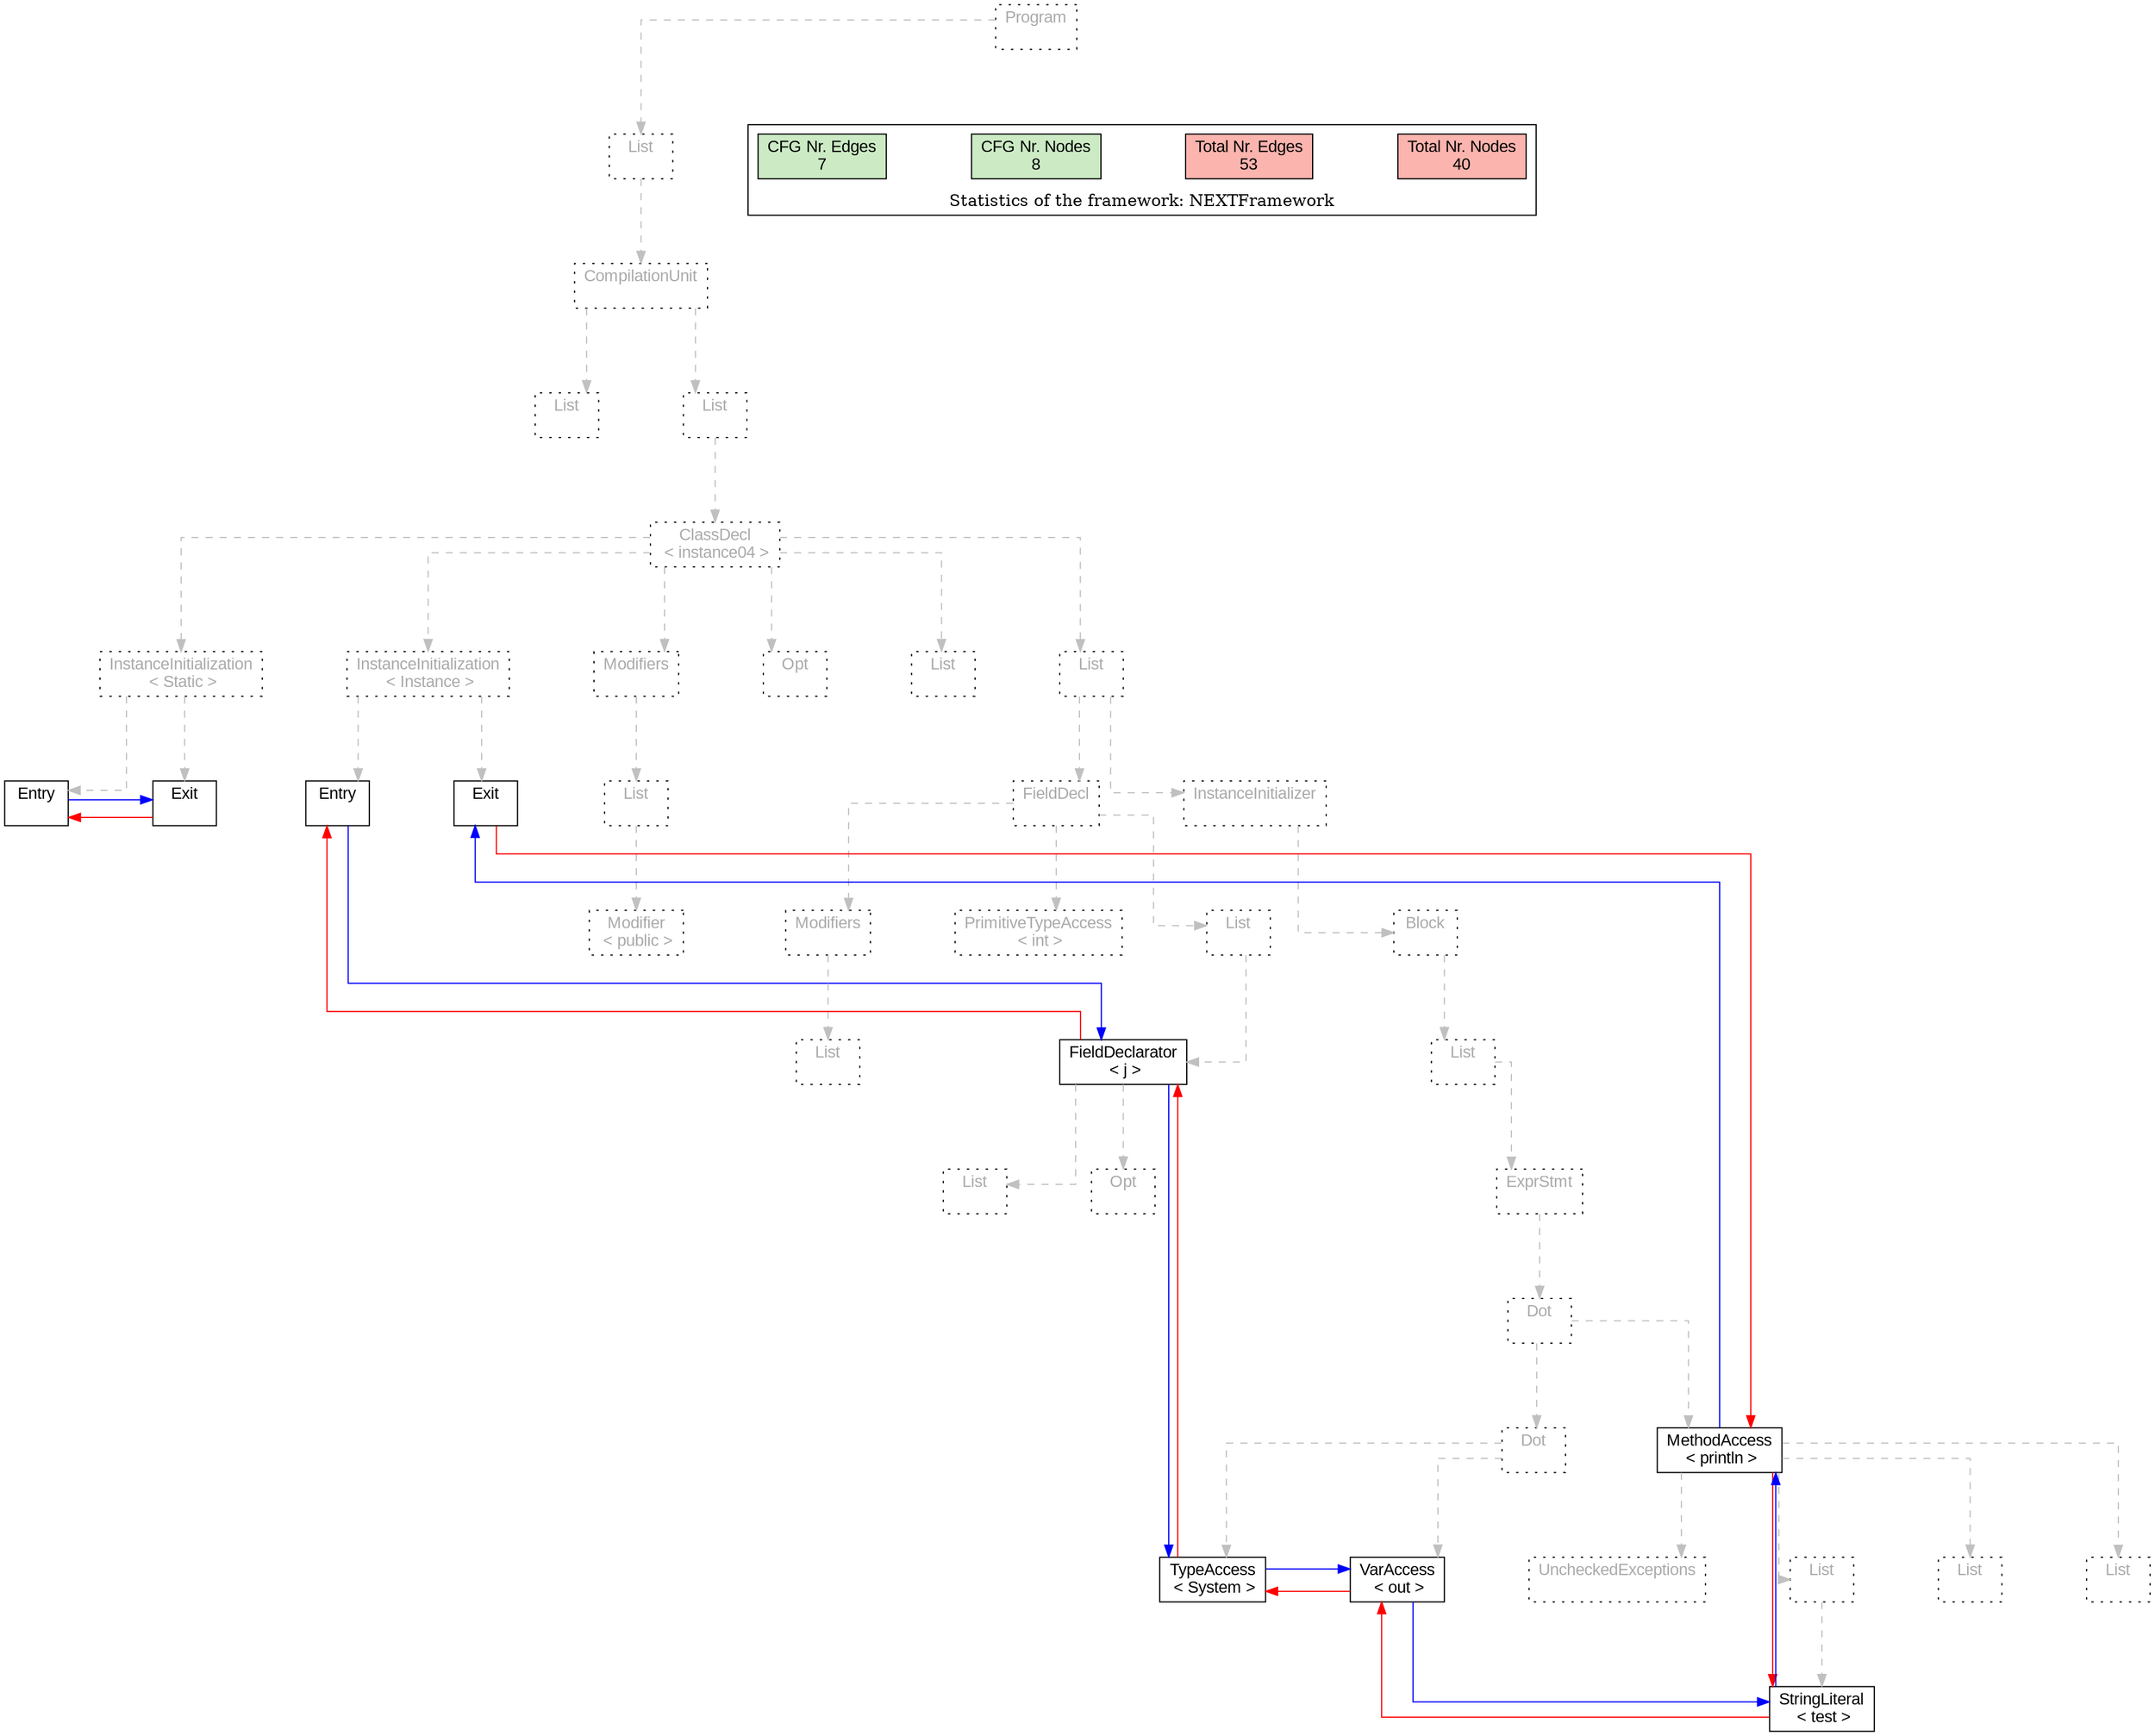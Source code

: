 digraph G {
graph [splines=ortho, nodesep="1", ranksep="1"]
node [shape=rect, fontname=Arial];
{ rank = same; "Program[0]"}
{ rank = same; "List[1]"}
{ rank = same; "CompilationUnit[2]"}
{ rank = same; "List[3]"; "List[4]"}
{ rank = same; "ClassDecl[5]"}
{ rank = same; "Modifiers[22]"; "Opt[25]"; "List[26]"; "List[27]"; "InstanceInitialization[6]"; "InstanceInitialization[14]"}
{ rank = same; "List[23]"; "FieldDecl[28]"; "InstanceInitializer[36]"; "Entry[7]"; "Exit[8]"; "Entry[15]"; "Exit[16]"}
{ rank = same; "Modifier[24]"; "Modifiers[29]"; "PrimitiveTypeAccess[31]"; "List[32]"; "Block[37]"}
{ rank = same; "List[30]"; "FieldDeclarator[33]"; "List[38]"}
{ rank = same; "List[34]"; "Opt[35]"; "ExprStmt[39]"}
{ rank = same; "Dot[40]"}
{ rank = same; "Dot[41]"; "MethodAccess[44]"}
{ rank = same; "TypeAccess[42]"; "VarAccess[43]"; "List[46]"; "List[48]"; "List[49]"; "UncheckedExceptions[45]"}
{ rank = same; "StringLiteral[47]"}
"Program[0]" [label="Program\n ", style= dotted   fillcolor="#eeeeee" fontcolor="#aaaaaa"  ]
"List[1]" [label="List\n ", style= dotted   fillcolor="#eeeeee" fontcolor="#aaaaaa"  ]
"CompilationUnit[2]" [label="CompilationUnit\n ", style= dotted   fillcolor="#eeeeee" fontcolor="#aaaaaa"  ]
"List[3]" [label="List\n ", style= dotted   fillcolor="#eeeeee" fontcolor="#aaaaaa"  ]
"List[4]" [label="List\n ", style= dotted   fillcolor="#eeeeee" fontcolor="#aaaaaa"  ]
"ClassDecl[5]" [label="ClassDecl\n < instance04 >", style= dotted   fillcolor="#eeeeee" fontcolor="#aaaaaa"  ]
"Modifiers[22]" [label="Modifiers\n ", style= dotted   fillcolor="#eeeeee" fontcolor="#aaaaaa"  ]
"List[23]" [label="List\n ", style= dotted   fillcolor="#eeeeee" fontcolor="#aaaaaa"  ]
"Modifier[24]" [label="Modifier\n < public >", style= dotted   fillcolor="#eeeeee" fontcolor="#aaaaaa"  ]
"Opt[25]" [label="Opt\n ", style= dotted   fillcolor="#eeeeee" fontcolor="#aaaaaa"  ]
"List[26]" [label="List\n ", style= dotted   fillcolor="#eeeeee" fontcolor="#aaaaaa"  ]
"List[27]" [label="List\n ", style= dotted   fillcolor="#eeeeee" fontcolor="#aaaaaa"  ]
"FieldDecl[28]" [label="FieldDecl\n ", style= dotted   fillcolor="#eeeeee" fontcolor="#aaaaaa"  ]
"Modifiers[29]" [label="Modifiers\n ", style= dotted   fillcolor="#eeeeee" fontcolor="#aaaaaa"  ]
"List[30]" [label="List\n ", style= dotted   fillcolor="#eeeeee" fontcolor="#aaaaaa"  ]
"PrimitiveTypeAccess[31]" [label="PrimitiveTypeAccess\n < int >", style= dotted   fillcolor="#eeeeee" fontcolor="#aaaaaa"  ]
"List[32]" [label="List\n ", style= dotted   fillcolor="#eeeeee" fontcolor="#aaaaaa"  ]
"FieldDeclarator[33]" [label="FieldDeclarator\n < j >", fillcolor=white   style=filled  ]
"List[34]" [label="List\n ", style= dotted   fillcolor="#eeeeee" fontcolor="#aaaaaa"  ]
"Opt[35]" [label="Opt\n ", style= dotted   fillcolor="#eeeeee" fontcolor="#aaaaaa"  ]
"InstanceInitializer[36]" [label="InstanceInitializer\n ", style= dotted   fillcolor="#eeeeee" fontcolor="#aaaaaa"  ]
"Block[37]" [label="Block\n ", style= dotted   fillcolor="#eeeeee" fontcolor="#aaaaaa"  ]
"List[38]" [label="List\n ", style= dotted   fillcolor="#eeeeee" fontcolor="#aaaaaa"  ]
"ExprStmt[39]" [label="ExprStmt\n ", style= dotted   fillcolor="#eeeeee" fontcolor="#aaaaaa"  ]
"Dot[40]" [label="Dot\n ", style= dotted   fillcolor="#eeeeee" fontcolor="#aaaaaa"  ]
"Dot[41]" [label="Dot\n ", style= dotted   fillcolor="#eeeeee" fontcolor="#aaaaaa"  ]
"TypeAccess[42]" [label="TypeAccess\n < System >", fillcolor=white   style=filled  ]
"VarAccess[43]" [label="VarAccess\n < out >", fillcolor=white   style=filled  ]
"MethodAccess[44]" [label="MethodAccess\n < println >", fillcolor=white   style=filled  ]
"List[46]" [label="List\n ", style= dotted   fillcolor="#eeeeee" fontcolor="#aaaaaa"  ]
"StringLiteral[47]" [label="StringLiteral\n < test >", fillcolor=white   style=filled  ]
"List[48]" [label="List\n ", style= dotted   fillcolor="#eeeeee" fontcolor="#aaaaaa"  ]
"List[49]" [label="List\n ", style= dotted   fillcolor="#eeeeee" fontcolor="#aaaaaa"  ]
"UncheckedExceptions[45]" [label="UncheckedExceptions\n ", style= dotted   fillcolor="#eeeeee" fontcolor="#aaaaaa"  ]
"InstanceInitialization[6]" [label="InstanceInitialization\n < Instance >", style= dotted   fillcolor="#eeeeee" fontcolor="#aaaaaa"  ]
"Entry[7]" [label="Entry\n ", fillcolor=white   style=filled  ]
"Exit[8]" [label="Exit\n ", fillcolor=white   style=filled  ]
"InstanceInitialization[14]" [label="InstanceInitialization\n < Static >", style= dotted   fillcolor="#eeeeee" fontcolor="#aaaaaa"  ]
"Entry[15]" [label="Entry\n ", fillcolor=white   style=filled  ]
"Exit[16]" [label="Exit\n ", fillcolor=white   style=filled  ]
"CompilationUnit[2]" -> "List[3]" [style=dashed, color=gray]
"List[23]" -> "Modifier[24]" [style=dashed, color=gray]
"Modifiers[22]" -> "List[23]" [style=dashed, color=gray]
"ClassDecl[5]" -> "Modifiers[22]" [style=dashed, color=gray]
"ClassDecl[5]" -> "Opt[25]" [style=dashed, color=gray]
"ClassDecl[5]" -> "List[26]" [style=dashed, color=gray]
"Modifiers[29]" -> "List[30]" [style=dashed, color=gray]
"FieldDecl[28]" -> "Modifiers[29]" [style=dashed, color=gray]
"FieldDecl[28]" -> "PrimitiveTypeAccess[31]" [style=dashed, color=gray]
"FieldDeclarator[33]" -> "List[34]" [style=dashed, color=gray]
"FieldDeclarator[33]" -> "Opt[35]" [style=dashed, color=gray]
"List[32]" -> "FieldDeclarator[33]" [style=dashed, color=gray]
"FieldDecl[28]" -> "List[32]" [style=dashed, color=gray]
"List[27]" -> "FieldDecl[28]" [style=dashed, color=gray]
"Dot[41]" -> "TypeAccess[42]" [style=dashed, color=gray]
"Dot[41]" -> "VarAccess[43]" [style=dashed, color=gray]
"Dot[40]" -> "Dot[41]" [style=dashed, color=gray]
"List[46]" -> "StringLiteral[47]" [style=dashed, color=gray]
"MethodAccess[44]" -> "List[46]" [style=dashed, color=gray]
"MethodAccess[44]" -> "List[48]" [style=dashed, color=gray]
"MethodAccess[44]" -> "List[49]" [style=dashed, color=gray]
"MethodAccess[44]" -> "UncheckedExceptions[45]" [style=dashed, color=gray]
"Dot[40]" -> "MethodAccess[44]" [style=dashed, color=gray]
"ExprStmt[39]" -> "Dot[40]" [style=dashed, color=gray]
"List[38]" -> "ExprStmt[39]" [style=dashed, color=gray]
"Block[37]" -> "List[38]" [style=dashed, color=gray]
"InstanceInitializer[36]" -> "Block[37]" [style=dashed, color=gray]
"List[27]" -> "InstanceInitializer[36]" [style=dashed, color=gray]
"ClassDecl[5]" -> "List[27]" [style=dashed, color=gray]
"InstanceInitialization[6]" -> "Entry[7]" [style=dashed, color=gray]
"InstanceInitialization[6]" -> "Exit[8]" [style=dashed, color=gray]
"InstanceInitialization[14]" -> "Entry[15]" [style=dashed, color=gray]
"InstanceInitialization[14]" -> "Exit[16]" [style=dashed, color=gray]
"ClassDecl[5]" -> "InstanceInitialization[6]" [style=dashed, color=gray]
"ClassDecl[5]" -> "InstanceInitialization[14]" [style=dashed, color=gray]
"List[4]" -> "ClassDecl[5]" [style=dashed, color=gray]
"CompilationUnit[2]" -> "List[4]" [style=dashed, color=gray]
"List[1]" -> "CompilationUnit[2]" [style=dashed, color=gray]
"Program[0]" -> "List[1]" [style=dashed, color=gray]
"Exit[16]" -> "Entry[15]" [color=red, constraint=false]
"Entry[15]" -> "Exit[16]" [color=blue, constraint=false, xlabel=" "] 
"Exit[8]" -> "MethodAccess[44]" [color=red, constraint=false]
"MethodAccess[44]" -> "Exit[8]" [color=blue, constraint=false, xlabel=" "] 
"MethodAccess[44]" -> "StringLiteral[47]" [color=red, constraint=false]
"StringLiteral[47]" -> "MethodAccess[44]" [color=blue, constraint=false, xlabel=" "] 
"StringLiteral[47]" -> "VarAccess[43]" [color=red, constraint=false]
"VarAccess[43]" -> "StringLiteral[47]" [color=blue, constraint=false, xlabel=" "] 
"VarAccess[43]" -> "TypeAccess[42]" [color=red, constraint=false]
"TypeAccess[42]" -> "VarAccess[43]" [color=blue, constraint=false, xlabel=" "] 
"TypeAccess[42]" -> "FieldDeclarator[33]" [color=red, constraint=false]
"FieldDeclarator[33]" -> "TypeAccess[42]" [color=blue, constraint=false, xlabel=" "] 
"FieldDeclarator[33]" -> "Entry[7]" [color=red, constraint=false]
"Entry[7]" -> "FieldDeclarator[33]" [color=blue, constraint=false, xlabel=" "] 
"List[3]" -> "List[4]" [style=invis]
"InstanceInitialization[14]" -> "InstanceInitialization[6]" -> "Modifiers[22]" -> "Opt[25]" -> "List[26]" -> "List[27]" [style=invis]
"FieldDecl[28]" -> "InstanceInitializer[36]" [style=invis]
"Modifiers[29]" -> "PrimitiveTypeAccess[31]" -> "List[32]" [style=invis]
"List[34]" -> "Opt[35]" [style=invis]
"Dot[41]" -> "MethodAccess[44]" [style=invis]
"TypeAccess[42]" -> "VarAccess[43]" [style=invis]
"Entry[7]" -> "Exit[8]" [style=invis]
"Entry[15]" -> "Exit[16]" [style=invis]

subgraph cluster_legend {
{node [style=filled, fillcolor=1, colorscheme="pastel13"]
Nodes [label="Total Nr. Nodes
40", fillcolor=1]
Edges [label="Total Nr. Edges
53", fillcolor=1]
NodesCFG [label="CFG Nr. Nodes
8", fillcolor=3]
EdgesCFG [label="CFG Nr. Edges
7", fillcolor=3]
Nodes-> "Program[0]" -> NodesCFG  [style="invis"]
Edges -> "Program[0]" ->EdgesCFG [style="invis"]}
label = "Statistics of the framework: NEXTFramework"
style="solid"
ranksep=0.05
nodesep=0.01
labelloc = b
len=2
}}